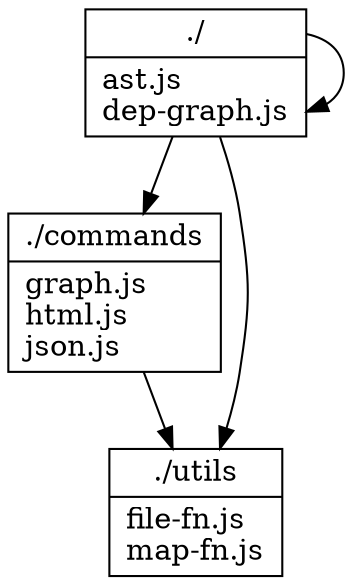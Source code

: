 digraph {
node [shape=record];
"./" [label="{./|
	ast.js\l
	dep-graph.js\l
}"];

"./commands" [label="{./commands|
	graph.js\l
	html.js\l
	json.js\l
}"];

"./utils" [label="{./utils|
	file-fn.js\l
	map-fn.js\l
}"];

"./"->"./utils"
"./"->"./"
"./"->"./commands"
"./commands"->"./utils"
}
